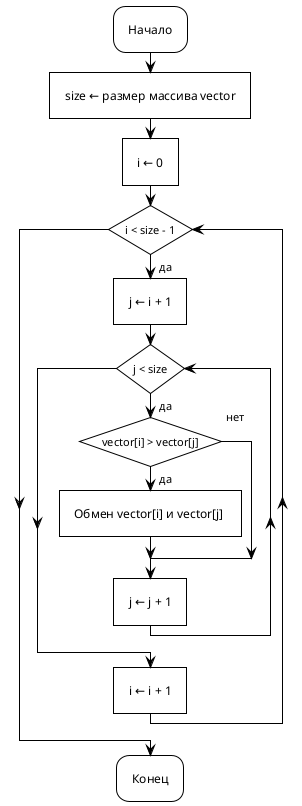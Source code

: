 
@startuml
!theme plain     
skinparam padding 5
skinparam ConditionEndStyle hline
skinparam conditionStyle InsideDiamond


:Начало;
    :size ← размер массива vector]
    :i ← 0]
    while (i < size - 1) is (да)
        :j ← i + 1]
        while (j < size) is (да)
            if (  vector[i] > vector[j]  ) then (да)
                :Обмен vector[i] и vector[j] ]
            else (нет)
            endif
            :j ← j + 1]
        endwhile
        :i ← i + 1]
    endwhile
:Конец;
@enduml     